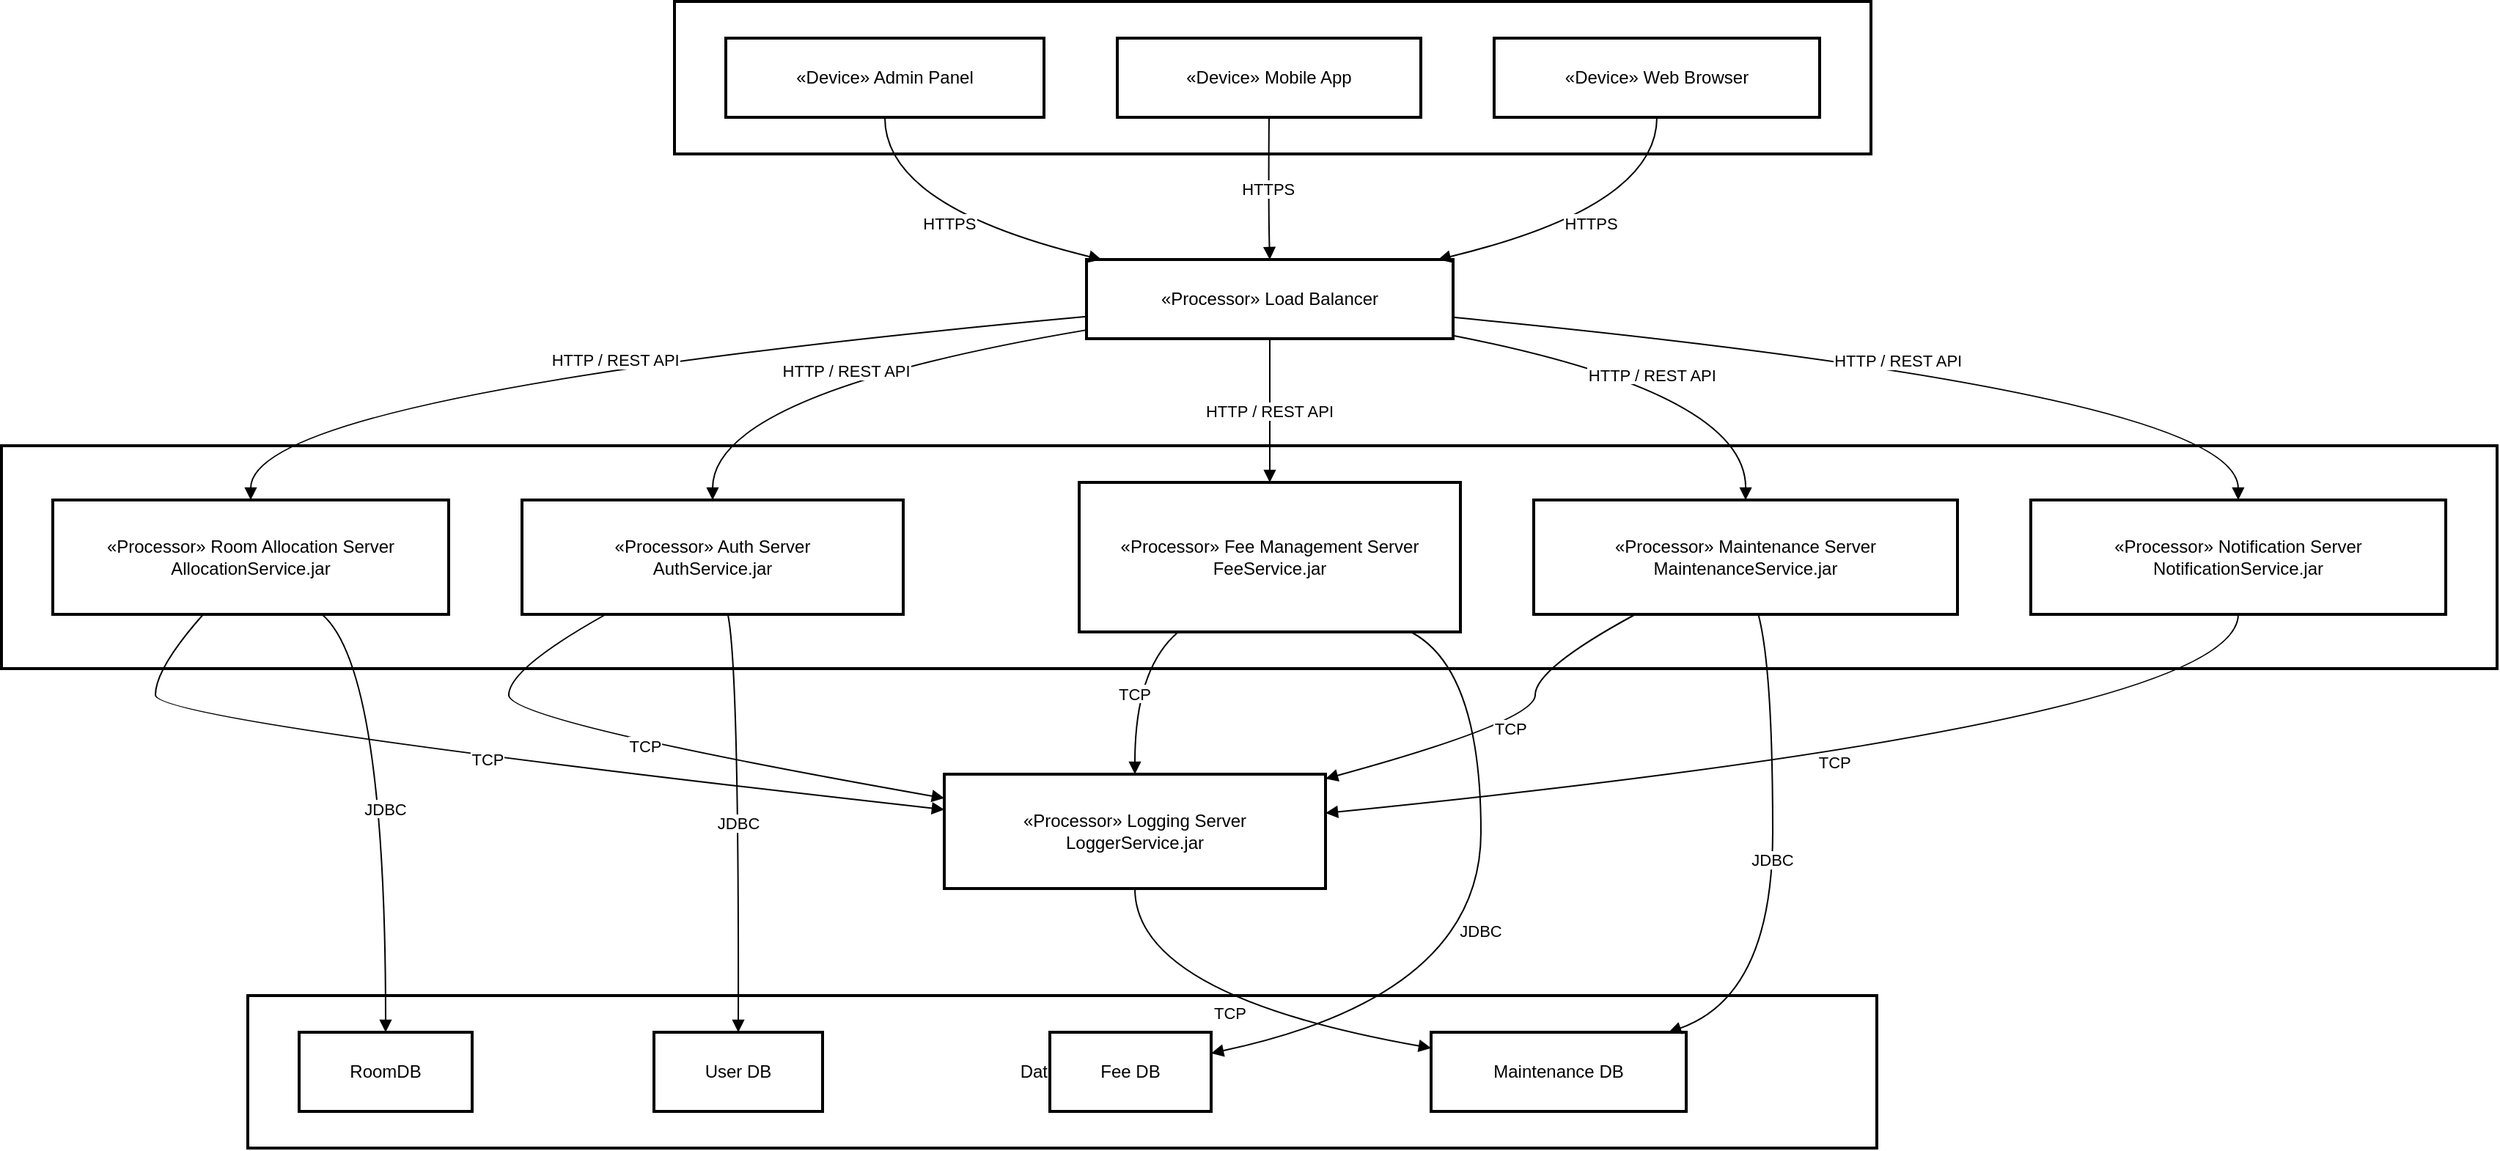 <mxfile version="26.2.10">
  <diagram name="Page-1" id="qJXsmdjJy0EgPD_XHip0">
    <mxGraphModel dx="2125" dy="1053" grid="1" gridSize="10" guides="1" tooltips="1" connect="1" arrows="1" fold="1" page="1" pageScale="1" pageWidth="850" pageHeight="1100" math="0" shadow="0">
      <root>
        <mxCell id="0" />
        <mxCell id="1" parent="0" />
        <mxCell id="5-lK0yJ_A6rhtmikf1JD-42" value="Databases" style="whiteSpace=wrap;strokeWidth=2;" vertex="1" parent="1">
          <mxGeometry x="188" y="698" width="1111" height="104" as="geometry" />
        </mxCell>
        <mxCell id="5-lK0yJ_A6rhtmikf1JD-43" value="Application Servers" style="whiteSpace=wrap;strokeWidth=2;" vertex="1" parent="1">
          <mxGeometry x="20" y="323" width="1702" height="152" as="geometry" />
        </mxCell>
        <mxCell id="5-lK0yJ_A6rhtmikf1JD-44" value="«Client» Clients" style="whiteSpace=wrap;strokeWidth=2;" vertex="1" parent="1">
          <mxGeometry x="479" y="20" width="816" height="104" as="geometry" />
        </mxCell>
        <mxCell id="5-lK0yJ_A6rhtmikf1JD-45" value="«Device» Admin Panel" style="whiteSpace=wrap;strokeWidth=2;" vertex="1" parent="1">
          <mxGeometry x="514" y="45" width="217" height="54" as="geometry" />
        </mxCell>
        <mxCell id="5-lK0yJ_A6rhtmikf1JD-46" value="«Device» Mobile App" style="whiteSpace=wrap;strokeWidth=2;" vertex="1" parent="1">
          <mxGeometry x="781" y="45" width="207" height="54" as="geometry" />
        </mxCell>
        <mxCell id="5-lK0yJ_A6rhtmikf1JD-47" value="«Device» Web Browser" style="whiteSpace=wrap;strokeWidth=2;" vertex="1" parent="1">
          <mxGeometry x="1038" y="45" width="222" height="54" as="geometry" />
        </mxCell>
        <mxCell id="5-lK0yJ_A6rhtmikf1JD-48" value="«Processor» Load Balancer" style="whiteSpace=wrap;strokeWidth=2;" vertex="1" parent="1">
          <mxGeometry x="760" y="196" width="250" height="54" as="geometry" />
        </mxCell>
        <mxCell id="5-lK0yJ_A6rhtmikf1JD-49" value="«Processor» Room Allocation Server&#xa;AllocationService.jar" style="whiteSpace=wrap;strokeWidth=2;" vertex="1" parent="1">
          <mxGeometry x="55" y="360" width="270" height="78" as="geometry" />
        </mxCell>
        <mxCell id="5-lK0yJ_A6rhtmikf1JD-50" value="«Processor» Auth Server&#xa;AuthService.jar" style="whiteSpace=wrap;strokeWidth=2;" vertex="1" parent="1">
          <mxGeometry x="375" y="360" width="260" height="78" as="geometry" />
        </mxCell>
        <mxCell id="5-lK0yJ_A6rhtmikf1JD-51" value="«Processor» Fee Management Server&#xa;FeeService.jar" style="whiteSpace=wrap;strokeWidth=2;" vertex="1" parent="1">
          <mxGeometry x="755" y="348" width="260" height="102" as="geometry" />
        </mxCell>
        <mxCell id="5-lK0yJ_A6rhtmikf1JD-52" value="«Processor» Maintenance Server&#xa;MaintenanceService.jar" style="whiteSpace=wrap;strokeWidth=2;" vertex="1" parent="1">
          <mxGeometry x="1065" y="360" width="289" height="78" as="geometry" />
        </mxCell>
        <mxCell id="5-lK0yJ_A6rhtmikf1JD-53" value="«Processor» Notification Server&#xa;NotificationService.jar" style="whiteSpace=wrap;strokeWidth=2;" vertex="1" parent="1">
          <mxGeometry x="1404" y="360" width="283" height="78" as="geometry" />
        </mxCell>
        <mxCell id="5-lK0yJ_A6rhtmikf1JD-54" value="«Processor» Logging Server&#xa;LoggerService.jar" style="whiteSpace=wrap;strokeWidth=2;" vertex="1" parent="1">
          <mxGeometry x="663" y="547" width="260" height="78" as="geometry" />
        </mxCell>
        <mxCell id="5-lK0yJ_A6rhtmikf1JD-55" value="RoomDB" style="whiteSpace=wrap;strokeWidth=2;" vertex="1" parent="1">
          <mxGeometry x="223" y="723" width="118" height="54" as="geometry" />
        </mxCell>
        <mxCell id="5-lK0yJ_A6rhtmikf1JD-56" value="User DB" style="whiteSpace=wrap;strokeWidth=2;" vertex="1" parent="1">
          <mxGeometry x="465" y="723" width="115" height="54" as="geometry" />
        </mxCell>
        <mxCell id="5-lK0yJ_A6rhtmikf1JD-57" value="Fee DB" style="whiteSpace=wrap;strokeWidth=2;" vertex="1" parent="1">
          <mxGeometry x="735" y="723" width="110" height="54" as="geometry" />
        </mxCell>
        <mxCell id="5-lK0yJ_A6rhtmikf1JD-58" value="Maintenance DB" style="whiteSpace=wrap;strokeWidth=2;" vertex="1" parent="1">
          <mxGeometry x="995" y="723" width="174" height="54" as="geometry" />
        </mxCell>
        <mxCell id="5-lK0yJ_A6rhtmikf1JD-59" value="HTTPS" style="curved=1;startArrow=none;endArrow=block;exitX=0.5;exitY=1;entryX=0.05;entryY=0.01;rounded=0;" edge="1" parent="1" source="5-lK0yJ_A6rhtmikf1JD-45" target="5-lK0yJ_A6rhtmikf1JD-48">
          <mxGeometry relative="1" as="geometry">
            <Array as="points">
              <mxPoint x="622" y="160" />
            </Array>
          </mxGeometry>
        </mxCell>
        <mxCell id="5-lK0yJ_A6rhtmikf1JD-60" value="HTTPS" style="curved=1;startArrow=none;endArrow=block;exitX=0.5;exitY=1;entryX=0.5;entryY=0.01;rounded=0;" edge="1" parent="1" source="5-lK0yJ_A6rhtmikf1JD-46" target="5-lK0yJ_A6rhtmikf1JD-48">
          <mxGeometry relative="1" as="geometry">
            <Array as="points">
              <mxPoint x="884" y="160" />
            </Array>
          </mxGeometry>
        </mxCell>
        <mxCell id="5-lK0yJ_A6rhtmikf1JD-61" value="HTTPS" style="curved=1;startArrow=none;endArrow=block;exitX=0.5;exitY=1;entryX=0.95;entryY=0.01;rounded=0;" edge="1" parent="1" source="5-lK0yJ_A6rhtmikf1JD-47" target="5-lK0yJ_A6rhtmikf1JD-48">
          <mxGeometry relative="1" as="geometry">
            <Array as="points">
              <mxPoint x="1149" y="160" />
            </Array>
          </mxGeometry>
        </mxCell>
        <mxCell id="5-lK0yJ_A6rhtmikf1JD-62" value="HTTP / REST API" style="curved=1;startArrow=none;endArrow=block;exitX=0;exitY=0.72;entryX=0.5;entryY=0;rounded=0;" edge="1" parent="1" source="5-lK0yJ_A6rhtmikf1JD-48" target="5-lK0yJ_A6rhtmikf1JD-49">
          <mxGeometry relative="1" as="geometry">
            <Array as="points">
              <mxPoint x="190" y="287" />
            </Array>
          </mxGeometry>
        </mxCell>
        <mxCell id="5-lK0yJ_A6rhtmikf1JD-63" value="HTTP / REST API" style="curved=1;startArrow=none;endArrow=block;exitX=0;exitY=0.89;entryX=0.5;entryY=0;rounded=0;" edge="1" parent="1" source="5-lK0yJ_A6rhtmikf1JD-48" target="5-lK0yJ_A6rhtmikf1JD-50">
          <mxGeometry relative="1" as="geometry">
            <Array as="points">
              <mxPoint x="505" y="287" />
            </Array>
          </mxGeometry>
        </mxCell>
        <mxCell id="5-lK0yJ_A6rhtmikf1JD-64" value="HTTP / REST API" style="curved=1;startArrow=none;endArrow=block;exitX=0.5;exitY=1.01;entryX=0.5;entryY=0;rounded=0;" edge="1" parent="1" source="5-lK0yJ_A6rhtmikf1JD-48" target="5-lK0yJ_A6rhtmikf1JD-51">
          <mxGeometry relative="1" as="geometry">
            <Array as="points" />
          </mxGeometry>
        </mxCell>
        <mxCell id="5-lK0yJ_A6rhtmikf1JD-65" value="HTTP / REST API" style="curved=1;startArrow=none;endArrow=block;exitX=1;exitY=0.96;entryX=0.5;entryY=0;rounded=0;" edge="1" parent="1" source="5-lK0yJ_A6rhtmikf1JD-48" target="5-lK0yJ_A6rhtmikf1JD-52">
          <mxGeometry relative="1" as="geometry">
            <Array as="points">
              <mxPoint x="1210" y="287" />
            </Array>
          </mxGeometry>
        </mxCell>
        <mxCell id="5-lK0yJ_A6rhtmikf1JD-66" value="HTTP / REST API" style="curved=1;startArrow=none;endArrow=block;exitX=1;exitY=0.73;entryX=0.5;entryY=0;rounded=0;" edge="1" parent="1" source="5-lK0yJ_A6rhtmikf1JD-48" target="5-lK0yJ_A6rhtmikf1JD-53">
          <mxGeometry relative="1" as="geometry">
            <Array as="points">
              <mxPoint x="1545" y="287" />
            </Array>
          </mxGeometry>
        </mxCell>
        <mxCell id="5-lK0yJ_A6rhtmikf1JD-67" value="TCP" style="curved=1;startArrow=none;endArrow=block;exitX=0.22;exitY=1;entryX=0;entryY=0.21;rounded=0;" edge="1" parent="1" source="5-lK0yJ_A6rhtmikf1JD-50" target="5-lK0yJ_A6rhtmikf1JD-54">
          <mxGeometry relative="1" as="geometry">
            <Array as="points">
              <mxPoint x="366" y="475" />
              <mxPoint x="366" y="511" />
            </Array>
          </mxGeometry>
        </mxCell>
        <mxCell id="5-lK0yJ_A6rhtmikf1JD-68" value="TCP" style="curved=1;startArrow=none;endArrow=block;exitX=0.26;exitY=1;entryX=0.5;entryY=0;rounded=0;" edge="1" parent="1" source="5-lK0yJ_A6rhtmikf1JD-51" target="5-lK0yJ_A6rhtmikf1JD-54">
          <mxGeometry relative="1" as="geometry">
            <Array as="points">
              <mxPoint x="793" y="475" />
            </Array>
          </mxGeometry>
        </mxCell>
        <mxCell id="5-lK0yJ_A6rhtmikf1JD-69" value="TCP" style="curved=1;startArrow=none;endArrow=block;exitX=0.24;exitY=1;entryX=1;entryY=0.04;rounded=0;" edge="1" parent="1" source="5-lK0yJ_A6rhtmikf1JD-52" target="5-lK0yJ_A6rhtmikf1JD-54">
          <mxGeometry relative="1" as="geometry">
            <Array as="points">
              <mxPoint x="1066" y="475" />
              <mxPoint x="1066" y="511" />
            </Array>
          </mxGeometry>
        </mxCell>
        <mxCell id="5-lK0yJ_A6rhtmikf1JD-70" value="TCP" style="curved=1;startArrow=none;endArrow=block;exitX=0.5;exitY=1;entryX=1;entryY=0.34;rounded=0;" edge="1" parent="1" source="5-lK0yJ_A6rhtmikf1JD-53" target="5-lK0yJ_A6rhtmikf1JD-54">
          <mxGeometry relative="1" as="geometry">
            <Array as="points">
              <mxPoint x="1545" y="511" />
            </Array>
          </mxGeometry>
        </mxCell>
        <mxCell id="5-lK0yJ_A6rhtmikf1JD-71" value="TCP" style="curved=1;startArrow=none;endArrow=block;exitX=0.38;exitY=1;entryX=0;entryY=0.31;rounded=0;" edge="1" parent="1" source="5-lK0yJ_A6rhtmikf1JD-49" target="5-lK0yJ_A6rhtmikf1JD-54">
          <mxGeometry relative="1" as="geometry">
            <Array as="points">
              <mxPoint x="125" y="475" />
              <mxPoint x="125" y="511" />
            </Array>
          </mxGeometry>
        </mxCell>
        <mxCell id="5-lK0yJ_A6rhtmikf1JD-72" value="JDBC" style="curved=1;startArrow=none;endArrow=block;exitX=0.68;exitY=1;entryX=0.5;entryY=-0.01;rounded=0;" edge="1" parent="1" source="5-lK0yJ_A6rhtmikf1JD-49" target="5-lK0yJ_A6rhtmikf1JD-55">
          <mxGeometry relative="1" as="geometry">
            <Array as="points">
              <mxPoint x="282" y="475" />
            </Array>
          </mxGeometry>
        </mxCell>
        <mxCell id="5-lK0yJ_A6rhtmikf1JD-73" value="JDBC" style="curved=1;startArrow=none;endArrow=block;exitX=0.54;exitY=1;entryX=0.5;entryY=-0.01;rounded=0;" edge="1" parent="1" source="5-lK0yJ_A6rhtmikf1JD-50" target="5-lK0yJ_A6rhtmikf1JD-56">
          <mxGeometry relative="1" as="geometry">
            <Array as="points">
              <mxPoint x="523" y="475" />
            </Array>
          </mxGeometry>
        </mxCell>
        <mxCell id="5-lK0yJ_A6rhtmikf1JD-74" value="JDBC" style="curved=1;startArrow=none;endArrow=block;exitX=0.87;exitY=1;entryX=0.99;entryY=0.27;rounded=0;" edge="1" parent="1" source="5-lK0yJ_A6rhtmikf1JD-51" target="5-lK0yJ_A6rhtmikf1JD-57">
          <mxGeometry relative="1" as="geometry">
            <Array as="points">
              <mxPoint x="1029" y="475" />
              <mxPoint x="1029" y="698" />
            </Array>
          </mxGeometry>
        </mxCell>
        <mxCell id="5-lK0yJ_A6rhtmikf1JD-75" value="JDBC" style="curved=1;startArrow=none;endArrow=block;exitX=0.53;exitY=1;entryX=0.94;entryY=-0.01;rounded=0;" edge="1" parent="1" source="5-lK0yJ_A6rhtmikf1JD-52" target="5-lK0yJ_A6rhtmikf1JD-58">
          <mxGeometry relative="1" as="geometry">
            <Array as="points">
              <mxPoint x="1228" y="475" />
              <mxPoint x="1228" y="698" />
            </Array>
          </mxGeometry>
        </mxCell>
        <mxCell id="5-lK0yJ_A6rhtmikf1JD-76" value="TCP" style="curved=1;startArrow=none;endArrow=block;exitX=0.5;exitY=1;entryX=0;entryY=0.2;rounded=0;" edge="1" parent="1" source="5-lK0yJ_A6rhtmikf1JD-54" target="5-lK0yJ_A6rhtmikf1JD-58">
          <mxGeometry relative="1" as="geometry">
            <Array as="points">
              <mxPoint x="793" y="698" />
            </Array>
          </mxGeometry>
        </mxCell>
      </root>
    </mxGraphModel>
  </diagram>
</mxfile>
